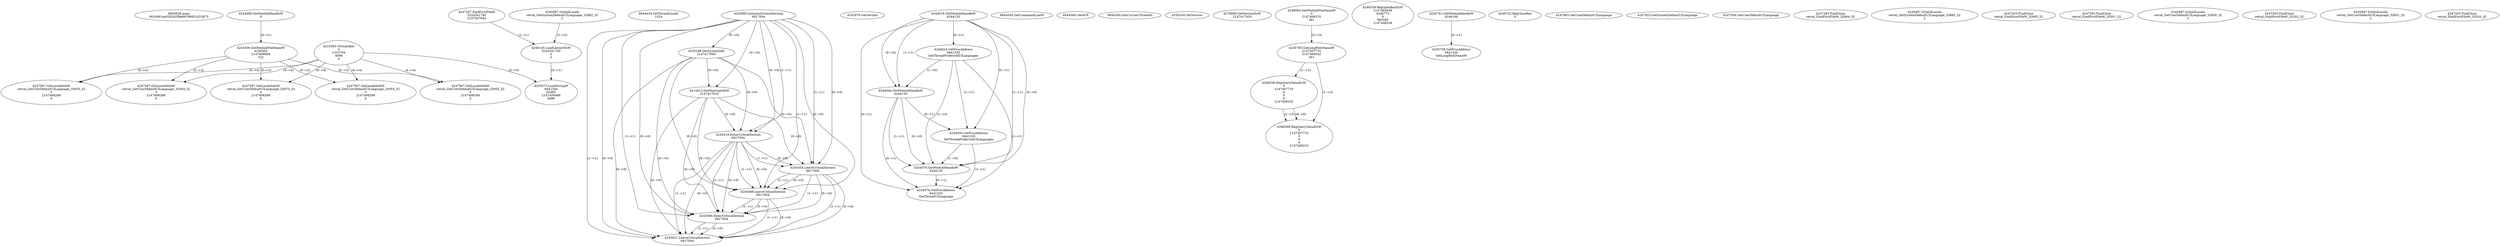 // Global SCDG with merge call
digraph {
	0 [label="6850628.main
0016901ee5292d2f8e89799931d23873"]
	1 [label="4254480.GetModuleHandleW
0"]
	2 [label="6844434.SetThreadLocale
1024"]
	3 [label="4243965.InitializeCriticalSection
6917004"]
	4 [label="4243979.GetVersion
"]
	5 [label="4244018.GetModuleHandleW
4244120"]
	6 [label="4244024.GetProcAddress
9441320
GetThreadPreferredUILanguages"]
	5 -> 6 [label="(0-->1)"]
	7 [label="4244044.GetModuleHandleW
4244120"]
	5 -> 7 [label="(1-->1)"]
	5 -> 7 [label="(0-->0)"]
	6 -> 7 [label="(1-->0)"]
	8 [label="4244050.GetProcAddress
9441320
SetThreadPreferredUILanguages"]
	5 -> 8 [label="(0-->1)"]
	6 -> 8 [label="(1-->1)"]
	7 -> 8 [label="(0-->1)"]
	9 [label="4244070.GetModuleHandleW
4244120"]
	5 -> 9 [label="(1-->1)"]
	7 -> 9 [label="(1-->1)"]
	5 -> 9 [label="(0-->0)"]
	6 -> 9 [label="(1-->0)"]
	7 -> 9 [label="(0-->0)"]
	8 -> 9 [label="(1-->0)"]
	10 [label="4244076.GetProcAddress
9441320
GetThreadUILanguage"]
	5 -> 10 [label="(0-->1)"]
	6 -> 10 [label="(1-->1)"]
	7 -> 10 [label="(0-->1)"]
	8 -> 10 [label="(1-->1)"]
	9 -> 10 [label="(0-->1)"]
	11 [label="4250188.GetSystemInfo
2147417660"]
	3 -> 11 [label="(0-->0)"]
	12 [label="6844540.GetCommandLineW
"]
	13 [label="4214413.GetStartupInfoW
2147417624"]
	3 -> 13 [label="(0-->0)"]
	11 -> 13 [label="(0-->0)"]
	14 [label="6844560.GetACP
"]
	15 [label="6844580.GetCurrentThreadId
"]
	16 [label="4250204.GetVersion
"]
	17 [label="4276690.GetVersionExW
2147417420"]
	18 [label="4243306.GetModuleFileNameW
4194304
2147408904
522"]
	1 -> 18 [label="(0-->1)"]
	19 [label="4248064.GetModuleFileNameW
0
2147408370
261"]
	20 [label="4215383.VirtualAlloc
0
1310704
4096
4"]
	21 [label="4246338.RegOpenKeyExW
2147483649
4246772
0
983065
2147408236"]
	22 [label="4245741.GetModuleHandleW
4246160"]
	23 [label="4245758.GetProcAddress
9441320
GetLongPathNameW"]
	22 -> 23 [label="(0-->1)"]
	24 [label="4245785.GetLongPathNameW
2147407710
2147406542
261"]
	19 -> 24 [label="(3-->3)"]
	25 [label="4246556.RegQueryValueExW
0
2147407710
0
0
0
2147408232"]
	24 -> 25 [label="(1-->2)"]
	26 [label="4246599.RegQueryValueExW
0
2147407710
0
0
0
2147408232"]
	24 -> 26 [label="(1-->2)"]
	25 -> 26 [label="(2-->2)"]
	25 -> 26 [label="(6-->6)"]
	27 [label="4246722.RegCloseKey
0"]
	28 [label="4247883.GetUserDefaultUILanguage
"]
	29 [label="4245418.EnterCriticalSection
6917004"]
	3 -> 29 [label="(1-->1)"]
	3 -> 29 [label="(0-->0)"]
	11 -> 29 [label="(0-->0)"]
	13 -> 29 [label="(0-->0)"]
	30 [label="4245454.LeaveCriticalSection
6917004"]
	3 -> 30 [label="(1-->1)"]
	29 -> 30 [label="(1-->1)"]
	3 -> 30 [label="(0-->0)"]
	11 -> 30 [label="(0-->0)"]
	13 -> 30 [label="(0-->0)"]
	29 -> 30 [label="(0-->0)"]
	31 [label="4247923.GetSystemDefaultUILanguage
"]
	32 [label="4245469.LeaveCriticalSection
6917004"]
	3 -> 32 [label="(1-->1)"]
	29 -> 32 [label="(1-->1)"]
	30 -> 32 [label="(1-->1)"]
	3 -> 32 [label="(0-->0)"]
	11 -> 32 [label="(0-->0)"]
	13 -> 32 [label="(0-->0)"]
	29 -> 32 [label="(0-->0)"]
	30 -> 32 [label="(0-->0)"]
	33 [label="4245487.IsValidLocale
retval_GetSystemDefaultUILanguage_32882_32
2"]
	34 [label="4245580.EnterCriticalSection
6917004"]
	3 -> 34 [label="(1-->1)"]
	29 -> 34 [label="(1-->1)"]
	30 -> 34 [label="(1-->1)"]
	32 -> 34 [label="(1-->1)"]
	3 -> 34 [label="(0-->0)"]
	11 -> 34 [label="(0-->0)"]
	13 -> 34 [label="(0-->0)"]
	29 -> 34 [label="(0-->0)"]
	30 -> 34 [label="(0-->0)"]
	32 -> 34 [label="(0-->0)"]
	35 [label="4245621.LeaveCriticalSection
6917004"]
	3 -> 35 [label="(1-->1)"]
	29 -> 35 [label="(1-->1)"]
	30 -> 35 [label="(1-->1)"]
	32 -> 35 [label="(1-->1)"]
	34 -> 35 [label="(1-->1)"]
	3 -> 35 [label="(0-->0)"]
	11 -> 35 [label="(0-->0)"]
	13 -> 35 [label="(0-->0)"]
	29 -> 35 [label="(0-->0)"]
	30 -> 35 [label="(0-->0)"]
	32 -> 35 [label="(0-->0)"]
	34 -> 35 [label="(0-->0)"]
	36 [label="4247558.GetUserDefaultUILanguage
"]
	37 [label="4247567.GetLocaleInfoW
retval_GetUserDefaultUILanguage_32954_32
3
2147408268
4"]
	18 -> 37 [label="(0-->2)"]
	20 -> 37 [label="(4-->4)"]
	38 [label="4247247.FindFirstFileW
3224341740
2147407640"]
	39 [label="4247263.FindClose
retval_FindFirstFileW_32964_32"]
	40 [label="4248145.LoadLibraryExW
3224341740
0
2"]
	38 -> 40 [label="(1-->1)"]
	33 -> 40 [label="(2-->3)"]
	41 [label="4250073.LoadStringW
9441340
65485
2147409468
4096"]
	40 -> 41 [label="(0-->1)"]
	20 -> 41 [label="(3-->4)"]
	42 [label="4245487.IsValidLocale
retval_GetSystemDefaultUILanguage_32883_32
2"]
	43 [label="4247567.GetLocaleInfoW
retval_GetUserDefaultUILanguage_32955_32
3
2147408268
4"]
	18 -> 43 [label="(0-->2)"]
	20 -> 43 [label="(4-->4)"]
	44 [label="4247263.FindClose
retval_FindFirstFileW_32965_32"]
	45 [label="4247567.GetLocaleInfoW
retval_GetUserDefaultUILanguage_32973_32
3
2147408268
4"]
	18 -> 45 [label="(0-->2)"]
	20 -> 45 [label="(4-->4)"]
	46 [label="4247263.FindClose
retval_FindFirstFileW_33201_32"]
	47 [label="4245487.IsValidLocale
retval_GetUserDefaultUILanguage_32850_32
2"]
	48 [label="4247567.GetLocaleInfoW
retval_GetUserDefaultUILanguage_33054_32
3
2147408268
4"]
	18 -> 48 [label="(0-->2)"]
	20 -> 48 [label="(4-->4)"]
	49 [label="4247263.FindClose
retval_FindFirstFileW_33202_32"]
	50 [label="4245487.IsValidLocale
retval_GetUserDefaultUILanguage_32851_32
2"]
	51 [label="4247567.GetLocaleInfoW
retval_GetUserDefaultUILanguage_33055_32
3
2147408268
4"]
	18 -> 51 [label="(0-->2)"]
	20 -> 51 [label="(4-->4)"]
	52 [label="4247263.FindClose
retval_FindFirstFileW_33203_32"]
}
